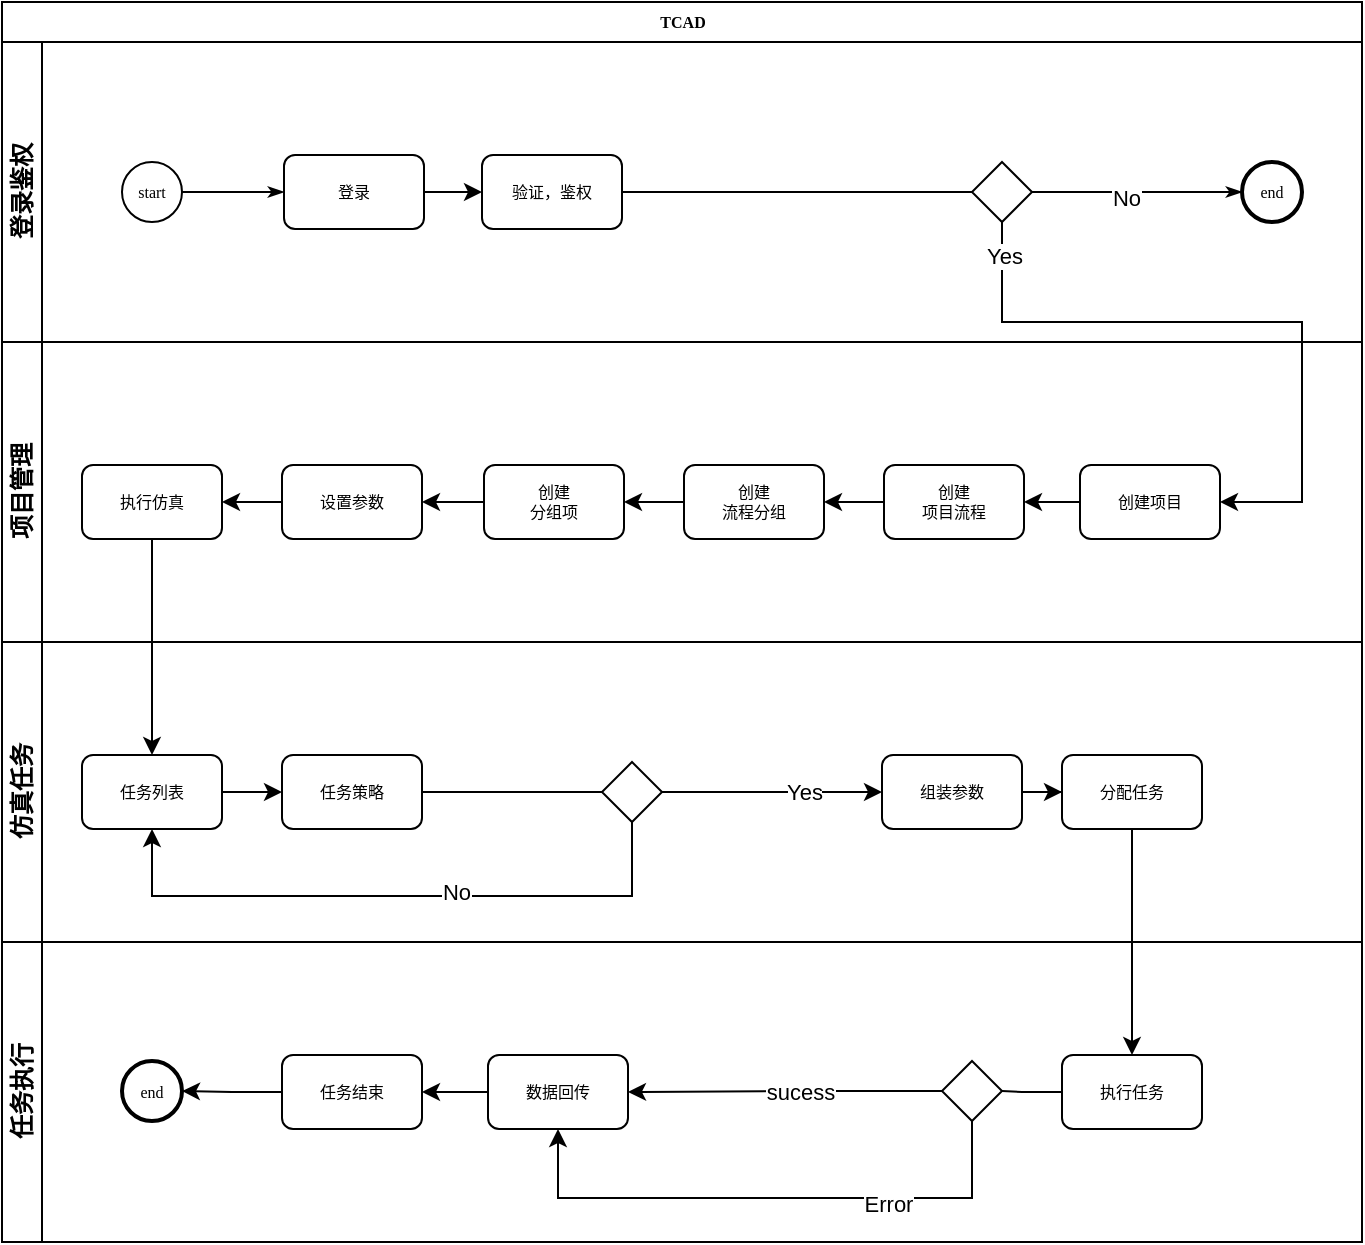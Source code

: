 <mxfile version="15.8.6" type="github">
  <diagram name="Page-1" id="c7488fd3-1785-93aa-aadb-54a6760d102a">
    <mxGraphModel dx="1350" dy="805" grid="1" gridSize="10" guides="1" tooltips="1" connect="1" arrows="1" fold="1" page="1" pageScale="1" pageWidth="1100" pageHeight="850" background="none" math="0" shadow="0">
      <root>
        <mxCell id="0" />
        <mxCell id="1" parent="0" />
        <mxCell id="2b4e8129b02d487f-1" value="TCAD" style="swimlane;html=1;childLayout=stackLayout;horizontal=1;startSize=20;horizontalStack=0;rounded=0;shadow=0;labelBackgroundColor=none;strokeWidth=1;fontFamily=Verdana;fontSize=8;align=center;" parent="1" vertex="1">
          <mxGeometry x="180" y="72" width="680" height="620" as="geometry" />
        </mxCell>
        <mxCell id="2b4e8129b02d487f-2" value="登录鉴权" style="swimlane;html=1;startSize=20;horizontal=0;" parent="2b4e8129b02d487f-1" vertex="1">
          <mxGeometry y="20" width="680" height="150" as="geometry" />
        </mxCell>
        <mxCell id="2b4e8129b02d487f-18" style="edgeStyle=orthogonalEdgeStyle;rounded=0;html=1;labelBackgroundColor=none;startArrow=none;startFill=0;startSize=5;endArrow=classicThin;endFill=1;endSize=5;jettySize=auto;orthogonalLoop=1;strokeWidth=1;fontFamily=Verdana;fontSize=8" parent="2b4e8129b02d487f-2" source="2b4e8129b02d487f-5" target="2b4e8129b02d487f-6" edge="1">
          <mxGeometry relative="1" as="geometry" />
        </mxCell>
        <mxCell id="2b4e8129b02d487f-5" value="start" style="ellipse;whiteSpace=wrap;html=1;rounded=0;shadow=0;labelBackgroundColor=none;strokeWidth=1;fontFamily=Verdana;fontSize=8;align=center;" parent="2b4e8129b02d487f-2" vertex="1">
          <mxGeometry x="60" y="60" width="30" height="30" as="geometry" />
        </mxCell>
        <mxCell id="sPJk-Jh3IWkGkgqyDpI6-32" value="" style="edgeStyle=orthogonalEdgeStyle;rounded=0;orthogonalLoop=1;jettySize=auto;html=1;" edge="1" parent="2b4e8129b02d487f-2" source="2b4e8129b02d487f-6" target="2b4e8129b02d487f-7">
          <mxGeometry relative="1" as="geometry" />
        </mxCell>
        <mxCell id="2b4e8129b02d487f-6" value="登录" style="rounded=1;whiteSpace=wrap;html=1;shadow=0;labelBackgroundColor=none;strokeWidth=1;fontFamily=Verdana;fontSize=8;align=center;" parent="2b4e8129b02d487f-2" vertex="1">
          <mxGeometry x="141" y="56.5" width="70" height="37" as="geometry" />
        </mxCell>
        <mxCell id="2b4e8129b02d487f-20" style="edgeStyle=orthogonalEdgeStyle;rounded=0;html=1;labelBackgroundColor=none;startArrow=none;startFill=0;startSize=5;endArrow=classicThin;endFill=1;endSize=5;jettySize=auto;orthogonalLoop=1;strokeWidth=1;fontFamily=Verdana;fontSize=8" parent="2b4e8129b02d487f-2" source="sPJk-Jh3IWkGkgqyDpI6-33" target="2b4e8129b02d487f-8" edge="1">
          <mxGeometry relative="1" as="geometry" />
        </mxCell>
        <mxCell id="sPJk-Jh3IWkGkgqyDpI6-35" value="No" style="edgeLabel;html=1;align=center;verticalAlign=middle;resizable=0;points=[];" vertex="1" connectable="0" parent="2b4e8129b02d487f-20">
          <mxGeometry x="-0.111" y="-3" relative="1" as="geometry">
            <mxPoint as="offset" />
          </mxGeometry>
        </mxCell>
        <mxCell id="2b4e8129b02d487f-7" value="验证，鉴权" style="rounded=1;whiteSpace=wrap;html=1;shadow=0;labelBackgroundColor=none;strokeWidth=1;fontFamily=Verdana;fontSize=8;align=center;" parent="2b4e8129b02d487f-2" vertex="1">
          <mxGeometry x="240" y="56.5" width="70" height="37" as="geometry" />
        </mxCell>
        <mxCell id="2b4e8129b02d487f-8" value="end" style="ellipse;whiteSpace=wrap;html=1;rounded=0;shadow=0;labelBackgroundColor=none;strokeWidth=2;fontFamily=Verdana;fontSize=8;align=center;" parent="2b4e8129b02d487f-2" vertex="1">
          <mxGeometry x="620" y="60" width="30" height="30" as="geometry" />
        </mxCell>
        <mxCell id="sPJk-Jh3IWkGkgqyDpI6-33" value="" style="strokeWidth=1;html=1;shape=mxgraph.flowchart.decision;whiteSpace=wrap;rounded=1;shadow=0;labelBackgroundColor=none;fontFamily=Verdana;fontSize=8;align=center;" vertex="1" parent="2b4e8129b02d487f-2">
          <mxGeometry x="485" y="60.0" width="30" height="30" as="geometry" />
        </mxCell>
        <mxCell id="sPJk-Jh3IWkGkgqyDpI6-34" value="" style="edgeStyle=orthogonalEdgeStyle;rounded=0;html=1;labelBackgroundColor=none;startArrow=none;startFill=0;startSize=5;endArrow=none;endFill=1;endSize=5;jettySize=auto;orthogonalLoop=1;strokeWidth=1;fontFamily=Verdana;fontSize=8" edge="1" parent="2b4e8129b02d487f-2" source="2b4e8129b02d487f-7" target="sPJk-Jh3IWkGkgqyDpI6-33">
          <mxGeometry relative="1" as="geometry">
            <mxPoint x="480" y="165" as="sourcePoint" />
            <mxPoint x="521" y="165" as="targetPoint" />
          </mxGeometry>
        </mxCell>
        <mxCell id="2b4e8129b02d487f-3" value="项目管理" style="swimlane;html=1;startSize=20;horizontal=0;" parent="2b4e8129b02d487f-1" vertex="1">
          <mxGeometry y="170" width="680" height="150" as="geometry" />
        </mxCell>
        <mxCell id="sPJk-Jh3IWkGkgqyDpI6-49" value="" style="edgeStyle=orthogonalEdgeStyle;rounded=0;orthogonalLoop=1;jettySize=auto;html=1;" edge="1" parent="2b4e8129b02d487f-3" source="sPJk-Jh3IWkGkgqyDpI6-41" target="sPJk-Jh3IWkGkgqyDpI6-42">
          <mxGeometry relative="1" as="geometry" />
        </mxCell>
        <mxCell id="sPJk-Jh3IWkGkgqyDpI6-41" value="创建项目" style="rounded=1;whiteSpace=wrap;html=1;shadow=0;labelBackgroundColor=none;strokeWidth=1;fontFamily=Verdana;fontSize=8;align=center;" vertex="1" parent="2b4e8129b02d487f-3">
          <mxGeometry x="539" y="61.5" width="70" height="37" as="geometry" />
        </mxCell>
        <mxCell id="sPJk-Jh3IWkGkgqyDpI6-50" value="" style="edgeStyle=orthogonalEdgeStyle;rounded=0;orthogonalLoop=1;jettySize=auto;html=1;" edge="1" parent="2b4e8129b02d487f-3" source="sPJk-Jh3IWkGkgqyDpI6-42" target="sPJk-Jh3IWkGkgqyDpI6-43">
          <mxGeometry relative="1" as="geometry" />
        </mxCell>
        <mxCell id="sPJk-Jh3IWkGkgqyDpI6-42" value="创建&lt;br&gt;项目流程" style="rounded=1;whiteSpace=wrap;html=1;shadow=0;labelBackgroundColor=none;strokeWidth=1;fontFamily=Verdana;fontSize=8;align=center;" vertex="1" parent="2b4e8129b02d487f-3">
          <mxGeometry x="441" y="61.5" width="70" height="37" as="geometry" />
        </mxCell>
        <mxCell id="sPJk-Jh3IWkGkgqyDpI6-51" value="" style="edgeStyle=orthogonalEdgeStyle;rounded=0;orthogonalLoop=1;jettySize=auto;html=1;" edge="1" parent="2b4e8129b02d487f-3" source="sPJk-Jh3IWkGkgqyDpI6-43" target="sPJk-Jh3IWkGkgqyDpI6-45">
          <mxGeometry relative="1" as="geometry" />
        </mxCell>
        <mxCell id="sPJk-Jh3IWkGkgqyDpI6-43" value="创建&lt;br&gt;流程分组" style="rounded=1;whiteSpace=wrap;html=1;shadow=0;labelBackgroundColor=none;strokeWidth=1;fontFamily=Verdana;fontSize=8;align=center;" vertex="1" parent="2b4e8129b02d487f-3">
          <mxGeometry x="341" y="61.5" width="70" height="37" as="geometry" />
        </mxCell>
        <mxCell id="sPJk-Jh3IWkGkgqyDpI6-56" value="" style="edgeStyle=orthogonalEdgeStyle;rounded=0;orthogonalLoop=1;jettySize=auto;html=1;" edge="1" parent="2b4e8129b02d487f-3" source="sPJk-Jh3IWkGkgqyDpI6-45" target="sPJk-Jh3IWkGkgqyDpI6-55">
          <mxGeometry relative="1" as="geometry" />
        </mxCell>
        <mxCell id="sPJk-Jh3IWkGkgqyDpI6-45" value="创建&lt;br&gt;分组项" style="rounded=1;whiteSpace=wrap;html=1;shadow=0;labelBackgroundColor=none;strokeWidth=1;fontFamily=Verdana;fontSize=8;align=center;" vertex="1" parent="2b4e8129b02d487f-3">
          <mxGeometry x="241" y="61.5" width="70" height="37" as="geometry" />
        </mxCell>
        <mxCell id="sPJk-Jh3IWkGkgqyDpI6-57" value="" style="edgeStyle=orthogonalEdgeStyle;rounded=0;orthogonalLoop=1;jettySize=auto;html=1;" edge="1" parent="2b4e8129b02d487f-3" source="sPJk-Jh3IWkGkgqyDpI6-55" target="sPJk-Jh3IWkGkgqyDpI6-54">
          <mxGeometry relative="1" as="geometry" />
        </mxCell>
        <mxCell id="sPJk-Jh3IWkGkgqyDpI6-55" value="设置参数" style="rounded=1;whiteSpace=wrap;html=1;shadow=0;labelBackgroundColor=none;strokeWidth=1;fontFamily=Verdana;fontSize=8;align=center;" vertex="1" parent="2b4e8129b02d487f-3">
          <mxGeometry x="140" y="61.5" width="70" height="37" as="geometry" />
        </mxCell>
        <mxCell id="sPJk-Jh3IWkGkgqyDpI6-54" value="执行仿真" style="rounded=1;whiteSpace=wrap;html=1;shadow=0;labelBackgroundColor=none;strokeWidth=1;fontFamily=Verdana;fontSize=8;align=center;" vertex="1" parent="2b4e8129b02d487f-3">
          <mxGeometry x="40" y="61.5" width="70" height="37" as="geometry" />
        </mxCell>
        <mxCell id="sPJk-Jh3IWkGkgqyDpI6-58" value="" style="endArrow=classic;html=1;rounded=0;exitX=0.5;exitY=1;exitDx=0;exitDy=0;exitPerimeter=0;entryX=1;entryY=0.5;entryDx=0;entryDy=0;" edge="1" parent="2b4e8129b02d487f-1" source="sPJk-Jh3IWkGkgqyDpI6-33" target="sPJk-Jh3IWkGkgqyDpI6-41">
          <mxGeometry width="50" height="50" relative="1" as="geometry">
            <mxPoint x="550" y="230" as="sourcePoint" />
            <mxPoint x="600" y="180" as="targetPoint" />
            <Array as="points">
              <mxPoint x="500" y="160" />
              <mxPoint x="650" y="160" />
              <mxPoint x="650" y="250" />
            </Array>
          </mxGeometry>
        </mxCell>
        <mxCell id="sPJk-Jh3IWkGkgqyDpI6-59" value="Yes" style="edgeLabel;html=1;align=center;verticalAlign=middle;resizable=0;points=[];" vertex="1" connectable="0" parent="sPJk-Jh3IWkGkgqyDpI6-58">
          <mxGeometry x="-0.899" y="1" relative="1" as="geometry">
            <mxPoint as="offset" />
          </mxGeometry>
        </mxCell>
        <mxCell id="sPJk-Jh3IWkGkgqyDpI6-62" value="" style="endArrow=classic;html=1;rounded=0;exitX=0.5;exitY=1;exitDx=0;exitDy=0;entryX=0.5;entryY=0;entryDx=0;entryDy=0;" edge="1" parent="2b4e8129b02d487f-1" source="sPJk-Jh3IWkGkgqyDpI6-54" target="sPJk-Jh3IWkGkgqyDpI6-60">
          <mxGeometry width="50" height="50" relative="1" as="geometry">
            <mxPoint x="110" y="330" as="sourcePoint" />
            <mxPoint x="160" y="280" as="targetPoint" />
          </mxGeometry>
        </mxCell>
        <mxCell id="sPJk-Jh3IWkGkgqyDpI6-79" value="" style="edgeStyle=orthogonalEdgeStyle;rounded=0;orthogonalLoop=1;jettySize=auto;html=1;entryX=0.5;entryY=0;entryDx=0;entryDy=0;" edge="1" parent="2b4e8129b02d487f-1" source="sPJk-Jh3IWkGkgqyDpI6-76" target="sPJk-Jh3IWkGkgqyDpI6-95">
          <mxGeometry relative="1" as="geometry">
            <mxPoint x="530" y="395" as="targetPoint" />
          </mxGeometry>
        </mxCell>
        <mxCell id="2b4e8129b02d487f-4" value="仿真任务" style="swimlane;html=1;startSize=20;horizontal=0;" parent="2b4e8129b02d487f-1" vertex="1">
          <mxGeometry y="320" width="680" height="150" as="geometry" />
        </mxCell>
        <mxCell id="sPJk-Jh3IWkGkgqyDpI6-63" value="" style="edgeStyle=orthogonalEdgeStyle;rounded=0;orthogonalLoop=1;jettySize=auto;html=1;" edge="1" parent="2b4e8129b02d487f-4" source="sPJk-Jh3IWkGkgqyDpI6-60" target="sPJk-Jh3IWkGkgqyDpI6-61">
          <mxGeometry relative="1" as="geometry" />
        </mxCell>
        <mxCell id="sPJk-Jh3IWkGkgqyDpI6-60" value="任务列表" style="rounded=1;whiteSpace=wrap;html=1;shadow=0;labelBackgroundColor=none;strokeWidth=1;fontFamily=Verdana;fontSize=8;align=center;" vertex="1" parent="2b4e8129b02d487f-4">
          <mxGeometry x="40" y="56.5" width="70" height="37" as="geometry" />
        </mxCell>
        <mxCell id="sPJk-Jh3IWkGkgqyDpI6-65" value="" style="edgeStyle=orthogonalEdgeStyle;rounded=0;orthogonalLoop=1;jettySize=auto;html=1;startArrow=none;" edge="1" parent="2b4e8129b02d487f-4" source="sPJk-Jh3IWkGkgqyDpI6-66" target="sPJk-Jh3IWkGkgqyDpI6-64">
          <mxGeometry relative="1" as="geometry" />
        </mxCell>
        <mxCell id="sPJk-Jh3IWkGkgqyDpI6-69" value="Yes" style="edgeLabel;html=1;align=center;verticalAlign=middle;resizable=0;points=[];" vertex="1" connectable="0" parent="sPJk-Jh3IWkGkgqyDpI6-65">
          <mxGeometry x="0.239" y="-4" relative="1" as="geometry">
            <mxPoint x="3" y="-4" as="offset" />
          </mxGeometry>
        </mxCell>
        <mxCell id="sPJk-Jh3IWkGkgqyDpI6-61" value="任务策略" style="rounded=1;whiteSpace=wrap;html=1;shadow=0;labelBackgroundColor=none;strokeWidth=1;fontFamily=Verdana;fontSize=8;align=center;" vertex="1" parent="2b4e8129b02d487f-4">
          <mxGeometry x="140" y="56.5" width="70" height="37" as="geometry" />
        </mxCell>
        <mxCell id="sPJk-Jh3IWkGkgqyDpI6-77" value="" style="edgeStyle=orthogonalEdgeStyle;rounded=0;orthogonalLoop=1;jettySize=auto;html=1;" edge="1" parent="2b4e8129b02d487f-4" source="sPJk-Jh3IWkGkgqyDpI6-64" target="sPJk-Jh3IWkGkgqyDpI6-76">
          <mxGeometry relative="1" as="geometry" />
        </mxCell>
        <mxCell id="sPJk-Jh3IWkGkgqyDpI6-64" value="组装参数" style="rounded=1;whiteSpace=wrap;html=1;shadow=0;labelBackgroundColor=none;strokeWidth=1;fontFamily=Verdana;fontSize=8;align=center;" vertex="1" parent="2b4e8129b02d487f-4">
          <mxGeometry x="440" y="56.5" width="70" height="37" as="geometry" />
        </mxCell>
        <mxCell id="sPJk-Jh3IWkGkgqyDpI6-75" value="" style="endArrow=classic;html=1;rounded=0;exitX=0.5;exitY=1;exitDx=0;exitDy=0;entryX=0.5;entryY=1;entryDx=0;entryDy=0;exitPerimeter=0;" edge="1" parent="2b4e8129b02d487f-4" source="sPJk-Jh3IWkGkgqyDpI6-66" target="sPJk-Jh3IWkGkgqyDpI6-60">
          <mxGeometry width="50" height="50" relative="1" as="geometry">
            <mxPoint x="140" y="126.5" as="sourcePoint" />
            <mxPoint x="100" y="98" as="targetPoint" />
            <Array as="points">
              <mxPoint x="315" y="127" />
              <mxPoint x="75" y="127" />
            </Array>
          </mxGeometry>
        </mxCell>
        <mxCell id="sPJk-Jh3IWkGkgqyDpI6-113" value="No" style="edgeLabel;html=1;align=center;verticalAlign=middle;resizable=0;points=[];" vertex="1" connectable="0" parent="sPJk-Jh3IWkGkgqyDpI6-75">
          <mxGeometry x="-0.195" y="-2" relative="1" as="geometry">
            <mxPoint as="offset" />
          </mxGeometry>
        </mxCell>
        <mxCell id="sPJk-Jh3IWkGkgqyDpI6-76" value="分配任务" style="rounded=1;whiteSpace=wrap;html=1;shadow=0;labelBackgroundColor=none;strokeWidth=1;fontFamily=Verdana;fontSize=8;align=center;" vertex="1" parent="2b4e8129b02d487f-4">
          <mxGeometry x="530" y="56.5" width="70" height="37" as="geometry" />
        </mxCell>
        <mxCell id="sPJk-Jh3IWkGkgqyDpI6-66" value="" style="strokeWidth=1;html=1;shape=mxgraph.flowchart.decision;whiteSpace=wrap;rounded=1;shadow=0;labelBackgroundColor=none;fontFamily=Verdana;fontSize=8;align=center;" vertex="1" parent="2b4e8129b02d487f-4">
          <mxGeometry x="300" y="60.0" width="30" height="30" as="geometry" />
        </mxCell>
        <mxCell id="sPJk-Jh3IWkGkgqyDpI6-110" value="" style="edgeStyle=orthogonalEdgeStyle;rounded=0;orthogonalLoop=1;jettySize=auto;html=1;endArrow=none;" edge="1" parent="2b4e8129b02d487f-4" source="sPJk-Jh3IWkGkgqyDpI6-61" target="sPJk-Jh3IWkGkgqyDpI6-66">
          <mxGeometry relative="1" as="geometry">
            <mxPoint x="390" y="467" as="sourcePoint" />
            <mxPoint x="620" y="467" as="targetPoint" />
          </mxGeometry>
        </mxCell>
        <mxCell id="sPJk-Jh3IWkGkgqyDpI6-80" value="任务执行" style="swimlane;html=1;startSize=20;horizontal=0;" vertex="1" parent="2b4e8129b02d487f-1">
          <mxGeometry y="470" width="680" height="150" as="geometry" />
        </mxCell>
        <mxCell id="sPJk-Jh3IWkGkgqyDpI6-109" value="" style="edgeStyle=orthogonalEdgeStyle;rounded=0;orthogonalLoop=1;jettySize=auto;html=1;" edge="1" parent="sPJk-Jh3IWkGkgqyDpI6-80" source="sPJk-Jh3IWkGkgqyDpI6-82" target="sPJk-Jh3IWkGkgqyDpI6-98">
          <mxGeometry relative="1" as="geometry" />
        </mxCell>
        <mxCell id="sPJk-Jh3IWkGkgqyDpI6-82" value="任务结束" style="rounded=1;whiteSpace=wrap;html=1;shadow=0;labelBackgroundColor=none;strokeWidth=1;fontFamily=Verdana;fontSize=8;align=center;" vertex="1" parent="sPJk-Jh3IWkGkgqyDpI6-80">
          <mxGeometry x="140" y="56.5" width="70" height="37" as="geometry" />
        </mxCell>
        <mxCell id="sPJk-Jh3IWkGkgqyDpI6-108" value="" style="edgeStyle=orthogonalEdgeStyle;rounded=0;orthogonalLoop=1;jettySize=auto;html=1;" edge="1" parent="sPJk-Jh3IWkGkgqyDpI6-80" source="sPJk-Jh3IWkGkgqyDpI6-87" target="sPJk-Jh3IWkGkgqyDpI6-82">
          <mxGeometry relative="1" as="geometry" />
        </mxCell>
        <mxCell id="sPJk-Jh3IWkGkgqyDpI6-87" value="数据回传" style="rounded=1;whiteSpace=wrap;html=1;shadow=0;labelBackgroundColor=none;strokeWidth=1;fontFamily=Verdana;fontSize=8;align=center;" vertex="1" parent="sPJk-Jh3IWkGkgqyDpI6-80">
          <mxGeometry x="243" y="56.5" width="70" height="37" as="geometry" />
        </mxCell>
        <mxCell id="sPJk-Jh3IWkGkgqyDpI6-96" value="" style="edgeStyle=orthogonalEdgeStyle;rounded=0;orthogonalLoop=1;jettySize=auto;html=1;startArrow=none;entryX=1;entryY=0.5;entryDx=0;entryDy=0;" edge="1" parent="sPJk-Jh3IWkGkgqyDpI6-80" source="sPJk-Jh3IWkGkgqyDpI6-100" target="sPJk-Jh3IWkGkgqyDpI6-87">
          <mxGeometry relative="1" as="geometry">
            <mxPoint x="380" y="75" as="targetPoint" />
          </mxGeometry>
        </mxCell>
        <mxCell id="sPJk-Jh3IWkGkgqyDpI6-106" value="sucess" style="edgeLabel;html=1;align=center;verticalAlign=middle;resizable=0;points=[];" vertex="1" connectable="0" parent="sPJk-Jh3IWkGkgqyDpI6-96">
          <mxGeometry x="0.271" y="4" relative="1" as="geometry">
            <mxPoint x="28" y="-4" as="offset" />
          </mxGeometry>
        </mxCell>
        <mxCell id="sPJk-Jh3IWkGkgqyDpI6-95" value="执行任务" style="rounded=1;whiteSpace=wrap;html=1;shadow=0;labelBackgroundColor=none;strokeWidth=1;fontFamily=Verdana;fontSize=8;align=center;" vertex="1" parent="sPJk-Jh3IWkGkgqyDpI6-80">
          <mxGeometry x="530" y="56.5" width="70" height="37" as="geometry" />
        </mxCell>
        <mxCell id="sPJk-Jh3IWkGkgqyDpI6-98" value="end" style="ellipse;whiteSpace=wrap;html=1;rounded=0;shadow=0;labelBackgroundColor=none;strokeWidth=2;fontFamily=Verdana;fontSize=8;align=center;" vertex="1" parent="sPJk-Jh3IWkGkgqyDpI6-80">
          <mxGeometry x="60" y="59.5" width="30" height="30" as="geometry" />
        </mxCell>
        <mxCell id="sPJk-Jh3IWkGkgqyDpI6-100" value="" style="strokeWidth=1;html=1;shape=mxgraph.flowchart.decision;whiteSpace=wrap;rounded=1;shadow=0;labelBackgroundColor=none;fontFamily=Verdana;fontSize=8;align=center;" vertex="1" parent="sPJk-Jh3IWkGkgqyDpI6-80">
          <mxGeometry x="470" y="59.5" width="30" height="30" as="geometry" />
        </mxCell>
        <mxCell id="sPJk-Jh3IWkGkgqyDpI6-102" value="" style="edgeStyle=orthogonalEdgeStyle;rounded=0;orthogonalLoop=1;jettySize=auto;html=1;endArrow=none;" edge="1" parent="sPJk-Jh3IWkGkgqyDpI6-80" source="sPJk-Jh3IWkGkgqyDpI6-95" target="sPJk-Jh3IWkGkgqyDpI6-100">
          <mxGeometry relative="1" as="geometry">
            <mxPoint x="710" y="617" as="sourcePoint" />
            <mxPoint x="610" y="617" as="targetPoint" />
          </mxGeometry>
        </mxCell>
        <mxCell id="sPJk-Jh3IWkGkgqyDpI6-104" value="" style="endArrow=classic;html=1;rounded=0;exitX=0.5;exitY=1;exitDx=0;exitDy=0;exitPerimeter=0;entryX=0.5;entryY=1;entryDx=0;entryDy=0;" edge="1" parent="sPJk-Jh3IWkGkgqyDpI6-80" source="sPJk-Jh3IWkGkgqyDpI6-100" target="sPJk-Jh3IWkGkgqyDpI6-87">
          <mxGeometry width="50" height="50" relative="1" as="geometry">
            <mxPoint x="550" y="158" as="sourcePoint" />
            <mxPoint x="485" y="116" as="targetPoint" />
            <Array as="points">
              <mxPoint x="485" y="128" />
              <mxPoint x="278" y="128" />
            </Array>
          </mxGeometry>
        </mxCell>
        <mxCell id="sPJk-Jh3IWkGkgqyDpI6-105" value="Error" style="edgeLabel;html=1;align=center;verticalAlign=middle;resizable=0;points=[];" vertex="1" connectable="0" parent="sPJk-Jh3IWkGkgqyDpI6-104">
          <mxGeometry x="-0.424" y="3" relative="1" as="geometry">
            <mxPoint as="offset" />
          </mxGeometry>
        </mxCell>
      </root>
    </mxGraphModel>
  </diagram>
</mxfile>
